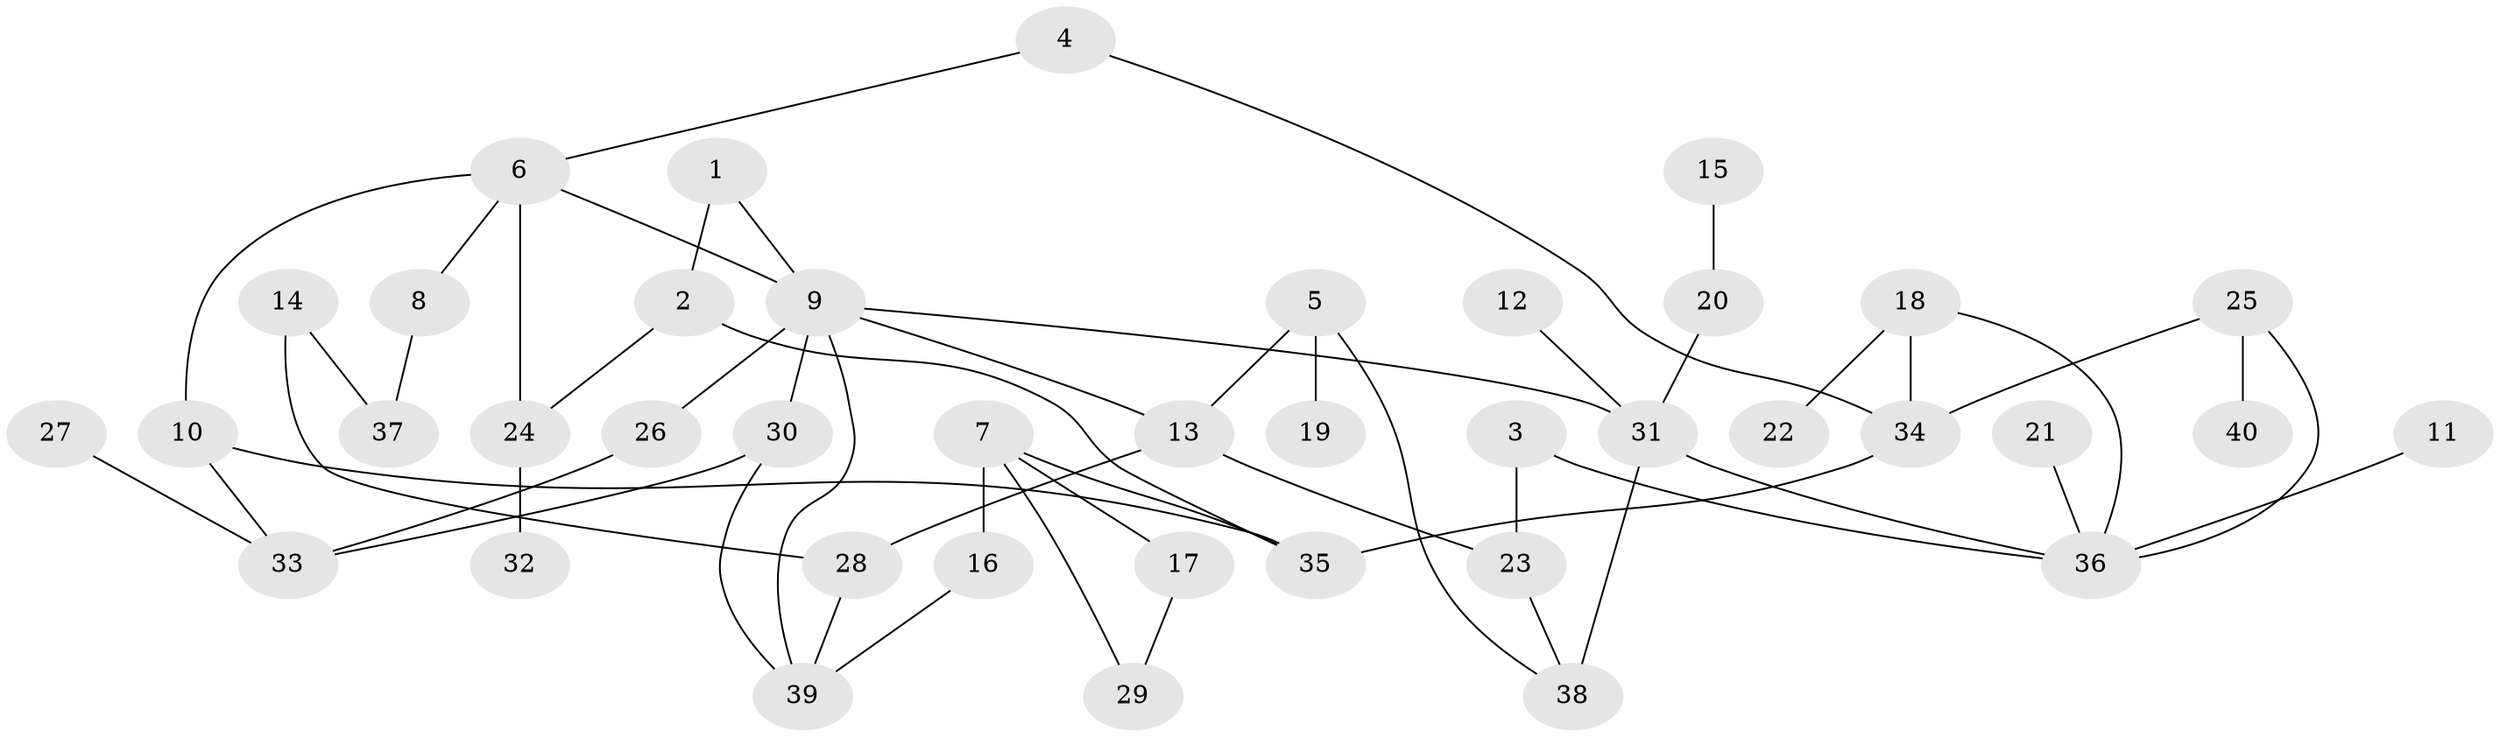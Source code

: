 // original degree distribution, {2: 0.35443037974683544, 8: 0.012658227848101266, 4: 0.0759493670886076, 6: 0.02531645569620253, 5: 0.0379746835443038, 7: 0.012658227848101266, 1: 0.2911392405063291, 3: 0.189873417721519}
// Generated by graph-tools (version 1.1) at 2025/01/03/09/25 03:01:12]
// undirected, 40 vertices, 54 edges
graph export_dot {
graph [start="1"]
  node [color=gray90,style=filled];
  1;
  2;
  3;
  4;
  5;
  6;
  7;
  8;
  9;
  10;
  11;
  12;
  13;
  14;
  15;
  16;
  17;
  18;
  19;
  20;
  21;
  22;
  23;
  24;
  25;
  26;
  27;
  28;
  29;
  30;
  31;
  32;
  33;
  34;
  35;
  36;
  37;
  38;
  39;
  40;
  1 -- 2 [weight=1.0];
  1 -- 9 [weight=1.0];
  2 -- 24 [weight=1.0];
  2 -- 35 [weight=1.0];
  3 -- 23 [weight=1.0];
  3 -- 36 [weight=1.0];
  4 -- 6 [weight=1.0];
  4 -- 34 [weight=1.0];
  5 -- 13 [weight=1.0];
  5 -- 19 [weight=1.0];
  5 -- 38 [weight=1.0];
  6 -- 8 [weight=1.0];
  6 -- 9 [weight=1.0];
  6 -- 10 [weight=1.0];
  6 -- 24 [weight=1.0];
  7 -- 16 [weight=1.0];
  7 -- 17 [weight=1.0];
  7 -- 29 [weight=1.0];
  7 -- 35 [weight=2.0];
  8 -- 37 [weight=1.0];
  9 -- 13 [weight=1.0];
  9 -- 26 [weight=1.0];
  9 -- 30 [weight=1.0];
  9 -- 31 [weight=1.0];
  9 -- 39 [weight=1.0];
  10 -- 33 [weight=1.0];
  10 -- 35 [weight=1.0];
  11 -- 36 [weight=1.0];
  12 -- 31 [weight=1.0];
  13 -- 23 [weight=1.0];
  13 -- 28 [weight=1.0];
  14 -- 28 [weight=1.0];
  14 -- 37 [weight=1.0];
  15 -- 20 [weight=1.0];
  16 -- 39 [weight=1.0];
  17 -- 29 [weight=1.0];
  18 -- 22 [weight=1.0];
  18 -- 34 [weight=1.0];
  18 -- 36 [weight=1.0];
  20 -- 31 [weight=1.0];
  21 -- 36 [weight=1.0];
  23 -- 38 [weight=1.0];
  24 -- 32 [weight=1.0];
  25 -- 34 [weight=1.0];
  25 -- 36 [weight=1.0];
  25 -- 40 [weight=1.0];
  26 -- 33 [weight=1.0];
  27 -- 33 [weight=1.0];
  28 -- 39 [weight=1.0];
  30 -- 33 [weight=1.0];
  30 -- 39 [weight=1.0];
  31 -- 36 [weight=1.0];
  31 -- 38 [weight=2.0];
  34 -- 35 [weight=1.0];
}
